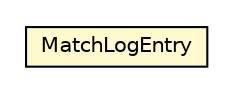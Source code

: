 #!/usr/local/bin/dot
#
# Class diagram 
# Generated by UMLGraph version R5_6-24-gf6e263 (http://www.umlgraph.org/)
#

digraph G {
	edge [fontname="Helvetica",fontsize=10,labelfontname="Helvetica",labelfontsize=10];
	node [fontname="Helvetica",fontsize=10,shape=plaintext];
	nodesep=0.25;
	ranksep=0.5;
	// org.universAAL.middleware.util.MatchLogEntry
	c289358 [label=<<table title="org.universAAL.middleware.util.MatchLogEntry" border="0" cellborder="1" cellspacing="0" cellpadding="2" port="p" bgcolor="lemonChiffon" href="./MatchLogEntry.html">
		<tr><td><table border="0" cellspacing="0" cellpadding="1">
<tr><td align="center" balign="center"> MatchLogEntry </td></tr>
		</table></td></tr>
		</table>>, URL="./MatchLogEntry.html", fontname="Helvetica", fontcolor="black", fontsize=10.0];
}

